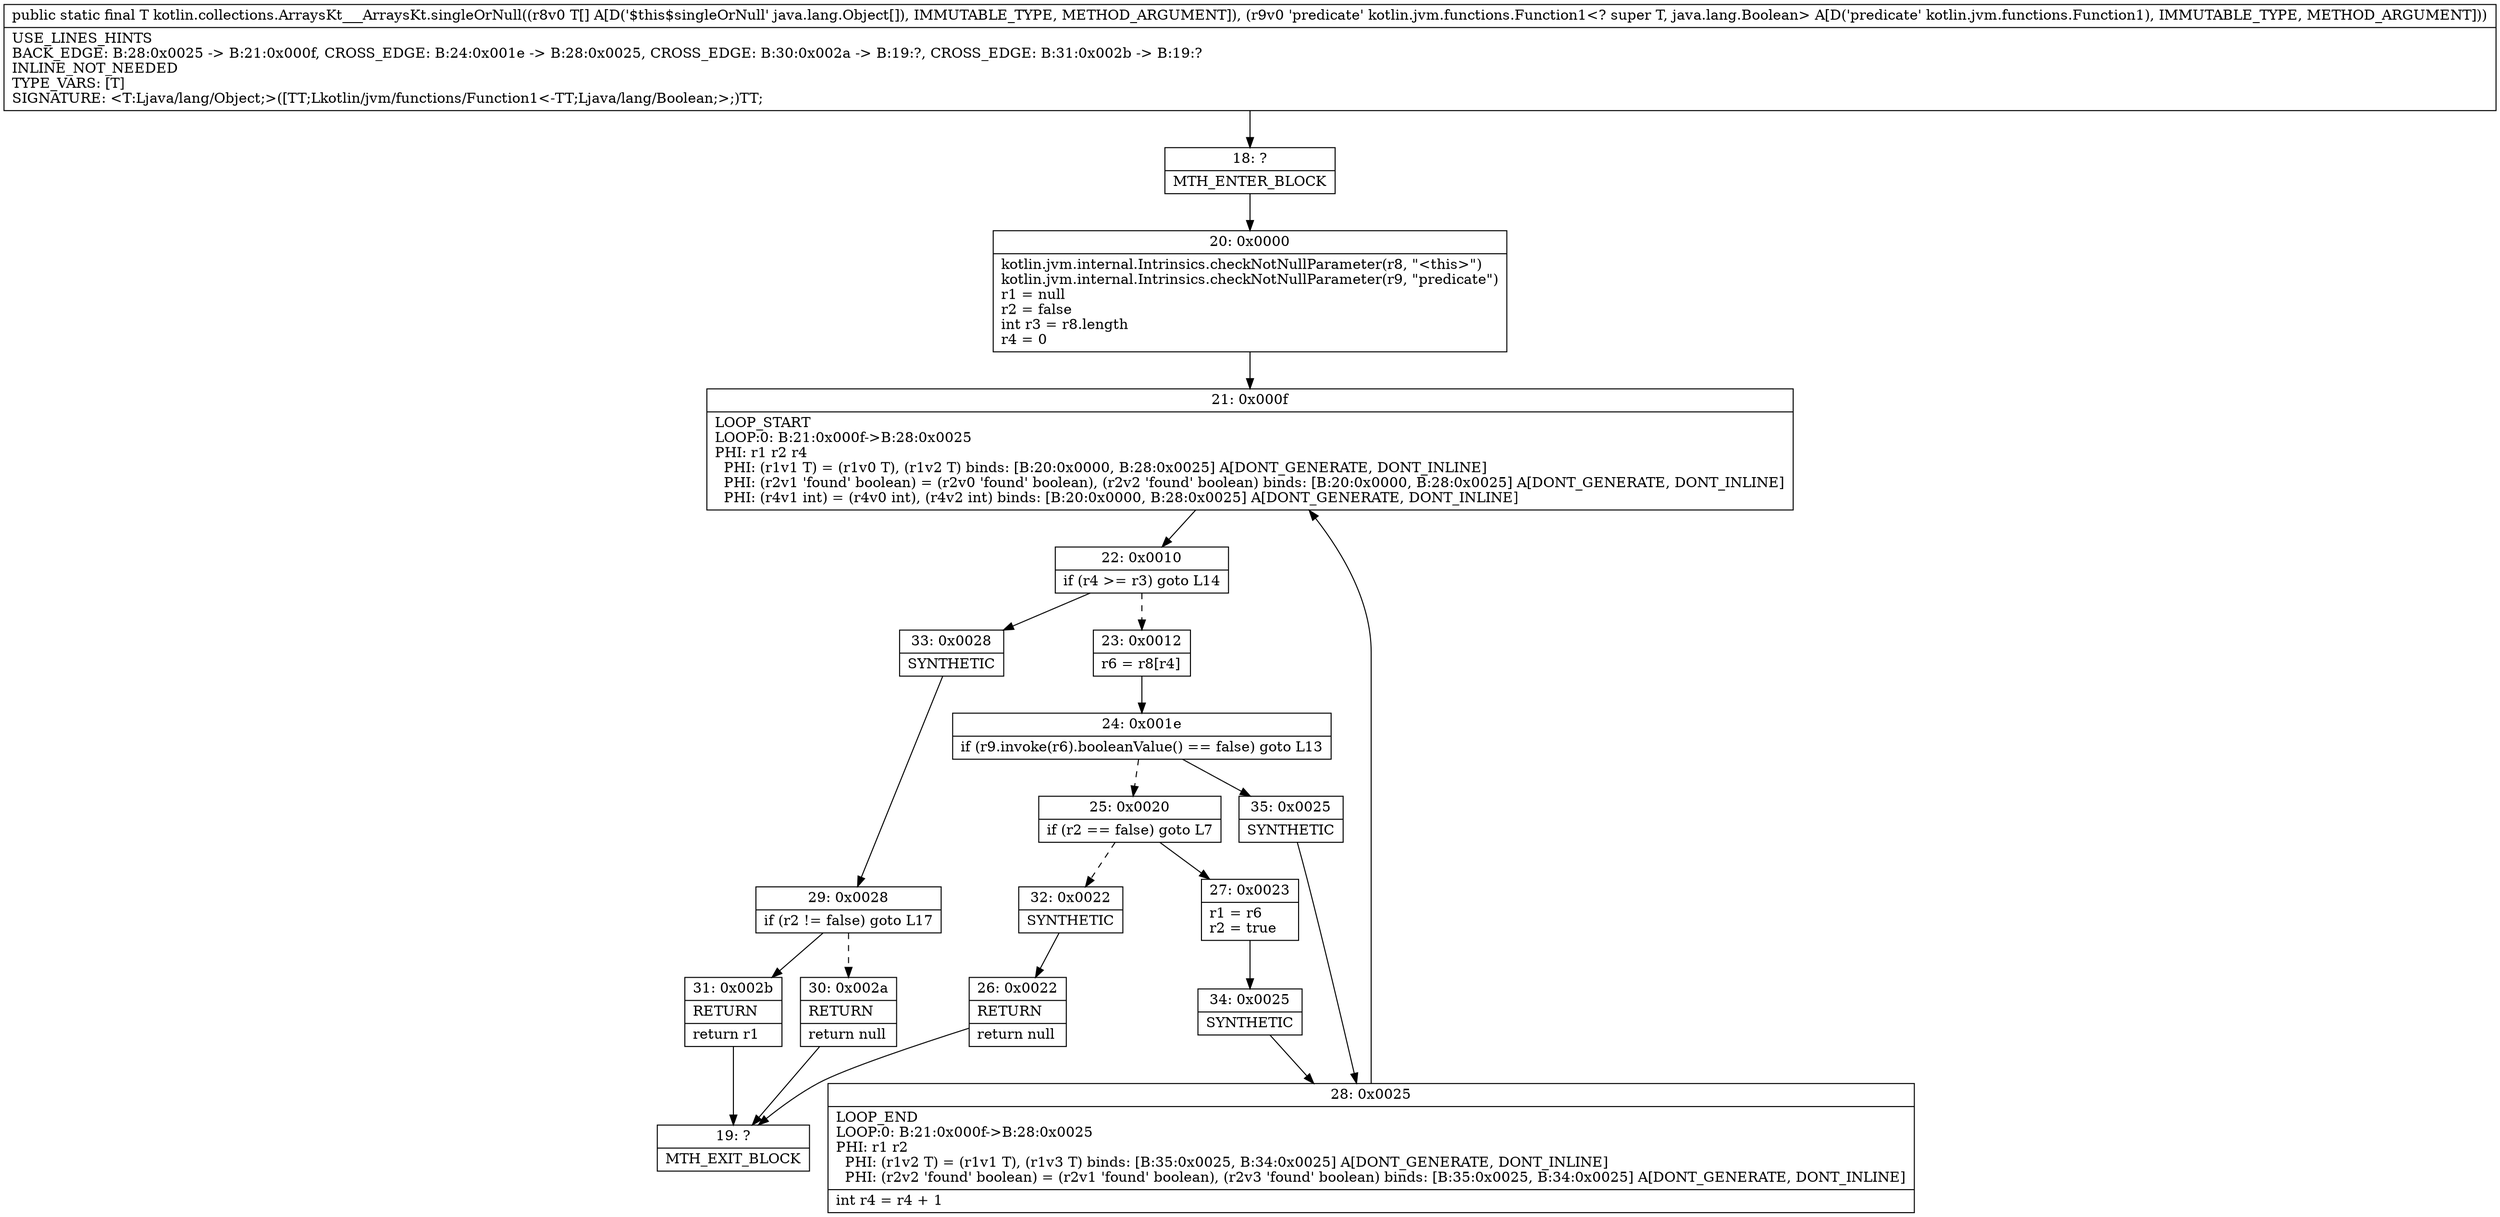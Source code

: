 digraph "CFG forkotlin.collections.ArraysKt___ArraysKt.singleOrNull([Ljava\/lang\/Object;Lkotlin\/jvm\/functions\/Function1;)Ljava\/lang\/Object;" {
Node_18 [shape=record,label="{18\:\ ?|MTH_ENTER_BLOCK\l}"];
Node_20 [shape=record,label="{20\:\ 0x0000|kotlin.jvm.internal.Intrinsics.checkNotNullParameter(r8, \"\<this\>\")\lkotlin.jvm.internal.Intrinsics.checkNotNullParameter(r9, \"predicate\")\lr1 = null\lr2 = false\lint r3 = r8.length\lr4 = 0\l}"];
Node_21 [shape=record,label="{21\:\ 0x000f|LOOP_START\lLOOP:0: B:21:0x000f\-\>B:28:0x0025\lPHI: r1 r2 r4 \l  PHI: (r1v1 T) = (r1v0 T), (r1v2 T) binds: [B:20:0x0000, B:28:0x0025] A[DONT_GENERATE, DONT_INLINE]\l  PHI: (r2v1 'found' boolean) = (r2v0 'found' boolean), (r2v2 'found' boolean) binds: [B:20:0x0000, B:28:0x0025] A[DONT_GENERATE, DONT_INLINE]\l  PHI: (r4v1 int) = (r4v0 int), (r4v2 int) binds: [B:20:0x0000, B:28:0x0025] A[DONT_GENERATE, DONT_INLINE]\l}"];
Node_22 [shape=record,label="{22\:\ 0x0010|if (r4 \>= r3) goto L14\l}"];
Node_23 [shape=record,label="{23\:\ 0x0012|r6 = r8[r4]\l}"];
Node_24 [shape=record,label="{24\:\ 0x001e|if (r9.invoke(r6).booleanValue() == false) goto L13\l}"];
Node_25 [shape=record,label="{25\:\ 0x0020|if (r2 == false) goto L7\l}"];
Node_27 [shape=record,label="{27\:\ 0x0023|r1 = r6\lr2 = true\l}"];
Node_34 [shape=record,label="{34\:\ 0x0025|SYNTHETIC\l}"];
Node_28 [shape=record,label="{28\:\ 0x0025|LOOP_END\lLOOP:0: B:21:0x000f\-\>B:28:0x0025\lPHI: r1 r2 \l  PHI: (r1v2 T) = (r1v1 T), (r1v3 T) binds: [B:35:0x0025, B:34:0x0025] A[DONT_GENERATE, DONT_INLINE]\l  PHI: (r2v2 'found' boolean) = (r2v1 'found' boolean), (r2v3 'found' boolean) binds: [B:35:0x0025, B:34:0x0025] A[DONT_GENERATE, DONT_INLINE]\l|int r4 = r4 + 1\l}"];
Node_32 [shape=record,label="{32\:\ 0x0022|SYNTHETIC\l}"];
Node_26 [shape=record,label="{26\:\ 0x0022|RETURN\l|return null\l}"];
Node_19 [shape=record,label="{19\:\ ?|MTH_EXIT_BLOCK\l}"];
Node_35 [shape=record,label="{35\:\ 0x0025|SYNTHETIC\l}"];
Node_33 [shape=record,label="{33\:\ 0x0028|SYNTHETIC\l}"];
Node_29 [shape=record,label="{29\:\ 0x0028|if (r2 != false) goto L17\l}"];
Node_30 [shape=record,label="{30\:\ 0x002a|RETURN\l|return null\l}"];
Node_31 [shape=record,label="{31\:\ 0x002b|RETURN\l|return r1\l}"];
MethodNode[shape=record,label="{public static final T kotlin.collections.ArraysKt___ArraysKt.singleOrNull((r8v0 T[] A[D('$this$singleOrNull' java.lang.Object[]), IMMUTABLE_TYPE, METHOD_ARGUMENT]), (r9v0 'predicate' kotlin.jvm.functions.Function1\<? super T, java.lang.Boolean\> A[D('predicate' kotlin.jvm.functions.Function1), IMMUTABLE_TYPE, METHOD_ARGUMENT]))  | USE_LINES_HINTS\lBACK_EDGE: B:28:0x0025 \-\> B:21:0x000f, CROSS_EDGE: B:24:0x001e \-\> B:28:0x0025, CROSS_EDGE: B:30:0x002a \-\> B:19:?, CROSS_EDGE: B:31:0x002b \-\> B:19:?\lINLINE_NOT_NEEDED\lTYPE_VARS: [T]\lSIGNATURE: \<T:Ljava\/lang\/Object;\>([TT;Lkotlin\/jvm\/functions\/Function1\<\-TT;Ljava\/lang\/Boolean;\>;)TT;\l}"];
MethodNode -> Node_18;Node_18 -> Node_20;
Node_20 -> Node_21;
Node_21 -> Node_22;
Node_22 -> Node_23[style=dashed];
Node_22 -> Node_33;
Node_23 -> Node_24;
Node_24 -> Node_25[style=dashed];
Node_24 -> Node_35;
Node_25 -> Node_27;
Node_25 -> Node_32[style=dashed];
Node_27 -> Node_34;
Node_34 -> Node_28;
Node_28 -> Node_21;
Node_32 -> Node_26;
Node_26 -> Node_19;
Node_35 -> Node_28;
Node_33 -> Node_29;
Node_29 -> Node_30[style=dashed];
Node_29 -> Node_31;
Node_30 -> Node_19;
Node_31 -> Node_19;
}

